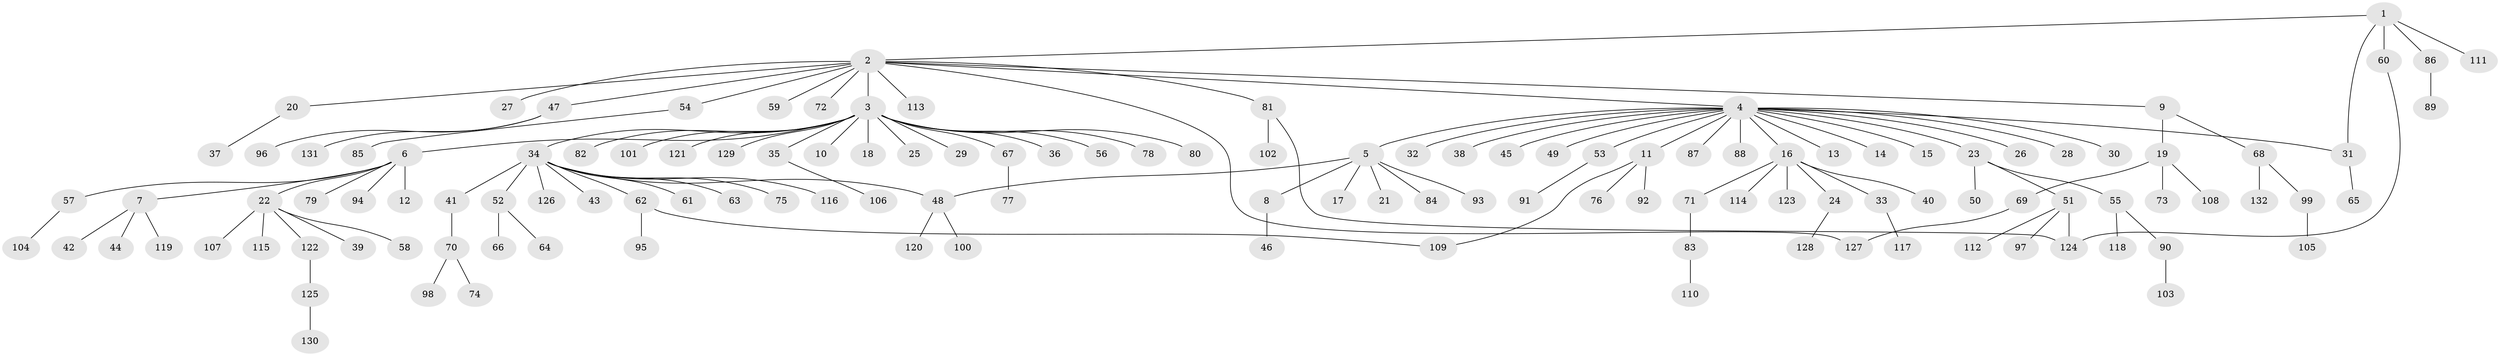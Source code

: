 // Generated by graph-tools (version 1.1) at 2025/14/03/09/25 04:14:30]
// undirected, 132 vertices, 137 edges
graph export_dot {
graph [start="1"]
  node [color=gray90,style=filled];
  1;
  2;
  3;
  4;
  5;
  6;
  7;
  8;
  9;
  10;
  11;
  12;
  13;
  14;
  15;
  16;
  17;
  18;
  19;
  20;
  21;
  22;
  23;
  24;
  25;
  26;
  27;
  28;
  29;
  30;
  31;
  32;
  33;
  34;
  35;
  36;
  37;
  38;
  39;
  40;
  41;
  42;
  43;
  44;
  45;
  46;
  47;
  48;
  49;
  50;
  51;
  52;
  53;
  54;
  55;
  56;
  57;
  58;
  59;
  60;
  61;
  62;
  63;
  64;
  65;
  66;
  67;
  68;
  69;
  70;
  71;
  72;
  73;
  74;
  75;
  76;
  77;
  78;
  79;
  80;
  81;
  82;
  83;
  84;
  85;
  86;
  87;
  88;
  89;
  90;
  91;
  92;
  93;
  94;
  95;
  96;
  97;
  98;
  99;
  100;
  101;
  102;
  103;
  104;
  105;
  106;
  107;
  108;
  109;
  110;
  111;
  112;
  113;
  114;
  115;
  116;
  117;
  118;
  119;
  120;
  121;
  122;
  123;
  124;
  125;
  126;
  127;
  128;
  129;
  130;
  131;
  132;
  1 -- 2;
  1 -- 31;
  1 -- 60;
  1 -- 86;
  1 -- 111;
  2 -- 3;
  2 -- 4;
  2 -- 9;
  2 -- 20;
  2 -- 27;
  2 -- 47;
  2 -- 54;
  2 -- 59;
  2 -- 72;
  2 -- 81;
  2 -- 113;
  2 -- 127;
  3 -- 6;
  3 -- 10;
  3 -- 18;
  3 -- 25;
  3 -- 29;
  3 -- 34;
  3 -- 35;
  3 -- 36;
  3 -- 56;
  3 -- 67;
  3 -- 78;
  3 -- 80;
  3 -- 82;
  3 -- 101;
  3 -- 121;
  3 -- 129;
  4 -- 5;
  4 -- 11;
  4 -- 13;
  4 -- 14;
  4 -- 15;
  4 -- 16;
  4 -- 23;
  4 -- 26;
  4 -- 28;
  4 -- 30;
  4 -- 31;
  4 -- 32;
  4 -- 38;
  4 -- 45;
  4 -- 49;
  4 -- 53;
  4 -- 87;
  4 -- 88;
  5 -- 8;
  5 -- 17;
  5 -- 21;
  5 -- 48;
  5 -- 84;
  5 -- 93;
  6 -- 7;
  6 -- 12;
  6 -- 22;
  6 -- 57;
  6 -- 79;
  6 -- 94;
  7 -- 42;
  7 -- 44;
  7 -- 119;
  8 -- 46;
  9 -- 19;
  9 -- 68;
  11 -- 76;
  11 -- 92;
  11 -- 109;
  16 -- 24;
  16 -- 33;
  16 -- 40;
  16 -- 71;
  16 -- 114;
  16 -- 123;
  19 -- 69;
  19 -- 73;
  19 -- 108;
  20 -- 37;
  22 -- 39;
  22 -- 58;
  22 -- 107;
  22 -- 115;
  22 -- 122;
  23 -- 50;
  23 -- 51;
  23 -- 55;
  24 -- 128;
  31 -- 65;
  33 -- 117;
  34 -- 41;
  34 -- 43;
  34 -- 48;
  34 -- 52;
  34 -- 61;
  34 -- 62;
  34 -- 63;
  34 -- 75;
  34 -- 116;
  34 -- 126;
  35 -- 106;
  41 -- 70;
  47 -- 96;
  47 -- 131;
  48 -- 100;
  48 -- 120;
  51 -- 97;
  51 -- 112;
  51 -- 124;
  52 -- 64;
  52 -- 66;
  53 -- 91;
  54 -- 85;
  55 -- 90;
  55 -- 118;
  57 -- 104;
  60 -- 124;
  62 -- 95;
  62 -- 109;
  67 -- 77;
  68 -- 99;
  68 -- 132;
  69 -- 127;
  70 -- 74;
  70 -- 98;
  71 -- 83;
  81 -- 102;
  81 -- 124;
  83 -- 110;
  86 -- 89;
  90 -- 103;
  99 -- 105;
  122 -- 125;
  125 -- 130;
}
